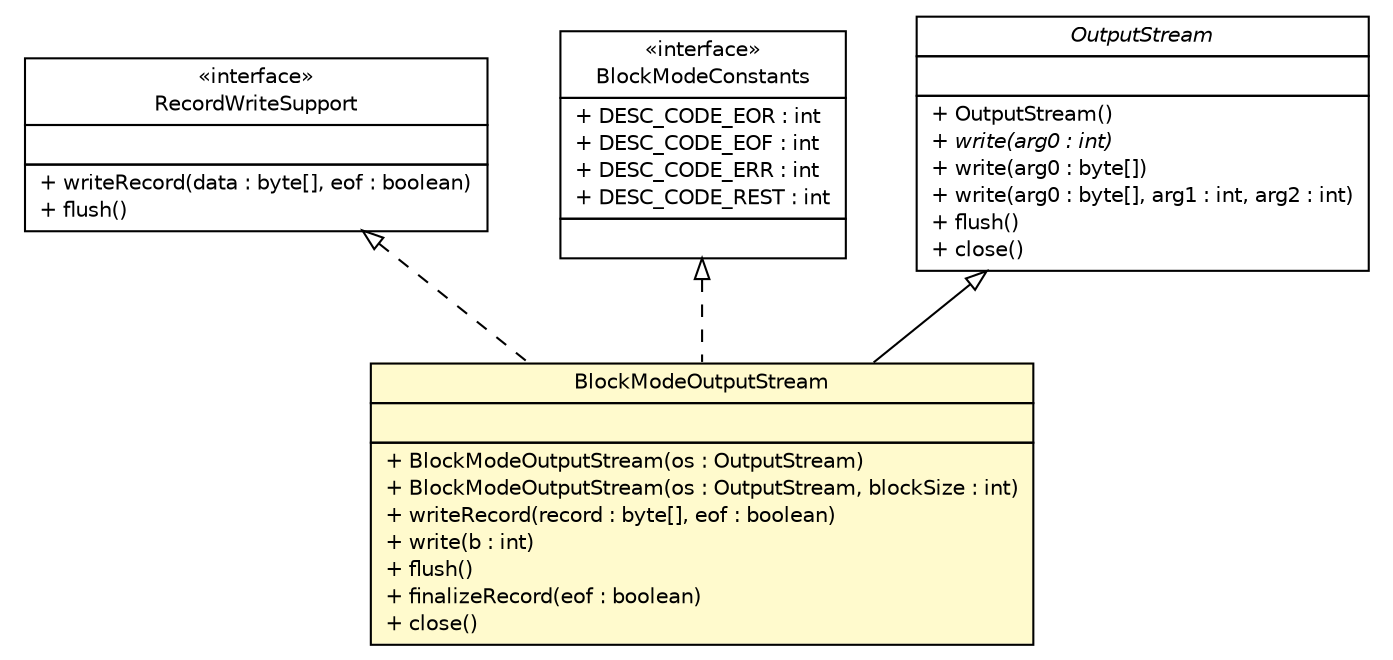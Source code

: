 #!/usr/local/bin/dot
#
# Class diagram 
# Generated by UMLGraph version 5.1 (http://www.umlgraph.org/)
#

digraph G {
	edge [fontname="Helvetica",fontsize=10,labelfontname="Helvetica",labelfontsize=10];
	node [fontname="Helvetica",fontsize=10,shape=plaintext];
	nodesep=0.25;
	ranksep=0.5;
	// com.apporiented.hermesftp.streams.BlockModeOutputStream
	c5876 [label=<<table title="com.apporiented.hermesftp.streams.BlockModeOutputStream" border="0" cellborder="1" cellspacing="0" cellpadding="2" port="p" bgcolor="lemonChiffon" href="./BlockModeOutputStream.html">
		<tr><td><table border="0" cellspacing="0" cellpadding="1">
<tr><td align="center" balign="center"> BlockModeOutputStream </td></tr>
		</table></td></tr>
		<tr><td><table border="0" cellspacing="0" cellpadding="1">
<tr><td align="left" balign="left">  </td></tr>
		</table></td></tr>
		<tr><td><table border="0" cellspacing="0" cellpadding="1">
<tr><td align="left" balign="left"> + BlockModeOutputStream(os : OutputStream) </td></tr>
<tr><td align="left" balign="left"> + BlockModeOutputStream(os : OutputStream, blockSize : int) </td></tr>
<tr><td align="left" balign="left"> + writeRecord(record : byte[], eof : boolean) </td></tr>
<tr><td align="left" balign="left"> + write(b : int) </td></tr>
<tr><td align="left" balign="left"> + flush() </td></tr>
<tr><td align="left" balign="left"> + finalizeRecord(eof : boolean) </td></tr>
<tr><td align="left" balign="left"> + close() </td></tr>
		</table></td></tr>
		</table>>, fontname="Helvetica", fontcolor="black", fontsize=10.0];
	// com.apporiented.hermesftp.streams.RecordWriteSupport
	c5877 [label=<<table title="com.apporiented.hermesftp.streams.RecordWriteSupport" border="0" cellborder="1" cellspacing="0" cellpadding="2" port="p" href="./RecordWriteSupport.html">
		<tr><td><table border="0" cellspacing="0" cellpadding="1">
<tr><td align="center" balign="center"> &#171;interface&#187; </td></tr>
<tr><td align="center" balign="center"> RecordWriteSupport </td></tr>
		</table></td></tr>
		<tr><td><table border="0" cellspacing="0" cellpadding="1">
<tr><td align="left" balign="left">  </td></tr>
		</table></td></tr>
		<tr><td><table border="0" cellspacing="0" cellpadding="1">
<tr><td align="left" balign="left"> + writeRecord(data : byte[], eof : boolean) </td></tr>
<tr><td align="left" balign="left"> + flush() </td></tr>
		</table></td></tr>
		</table>>, fontname="Helvetica", fontcolor="black", fontsize=10.0];
	// com.apporiented.hermesftp.streams.BlockModeConstants
	c5882 [label=<<table title="com.apporiented.hermesftp.streams.BlockModeConstants" border="0" cellborder="1" cellspacing="0" cellpadding="2" port="p" href="./BlockModeConstants.html">
		<tr><td><table border="0" cellspacing="0" cellpadding="1">
<tr><td align="center" balign="center"> &#171;interface&#187; </td></tr>
<tr><td align="center" balign="center"> BlockModeConstants </td></tr>
		</table></td></tr>
		<tr><td><table border="0" cellspacing="0" cellpadding="1">
<tr><td align="left" balign="left"> + DESC_CODE_EOR : int </td></tr>
<tr><td align="left" balign="left"> + DESC_CODE_EOF : int </td></tr>
<tr><td align="left" balign="left"> + DESC_CODE_ERR : int </td></tr>
<tr><td align="left" balign="left"> + DESC_CODE_REST : int </td></tr>
		</table></td></tr>
		<tr><td><table border="0" cellspacing="0" cellpadding="1">
<tr><td align="left" balign="left">  </td></tr>
		</table></td></tr>
		</table>>, fontname="Helvetica", fontcolor="black", fontsize=10.0];
	//com.apporiented.hermesftp.streams.BlockModeOutputStream extends java.io.OutputStream
	c5973:p -> c5876:p [dir=back,arrowtail=empty];
	//com.apporiented.hermesftp.streams.BlockModeOutputStream implements com.apporiented.hermesftp.streams.BlockModeConstants
	c5882:p -> c5876:p [dir=back,arrowtail=empty,style=dashed];
	//com.apporiented.hermesftp.streams.BlockModeOutputStream implements com.apporiented.hermesftp.streams.RecordWriteSupport
	c5877:p -> c5876:p [dir=back,arrowtail=empty,style=dashed];
	// java.io.OutputStream
	c5973 [label=<<table title="java.io.OutputStream" border="0" cellborder="1" cellspacing="0" cellpadding="2" port="p" href="http://java.sun.com/j2se/1.4.2/docs/api/java/io/OutputStream.html">
		<tr><td><table border="0" cellspacing="0" cellpadding="1">
<tr><td align="center" balign="center"><font face="Helvetica-Oblique"> OutputStream </font></td></tr>
		</table></td></tr>
		<tr><td><table border="0" cellspacing="0" cellpadding="1">
<tr><td align="left" balign="left">  </td></tr>
		</table></td></tr>
		<tr><td><table border="0" cellspacing="0" cellpadding="1">
<tr><td align="left" balign="left"> + OutputStream() </td></tr>
<tr><td align="left" balign="left"><font face="Helvetica-Oblique" point-size="10.0"> + write(arg0 : int) </font></td></tr>
<tr><td align="left" balign="left"> + write(arg0 : byte[]) </td></tr>
<tr><td align="left" balign="left"> + write(arg0 : byte[], arg1 : int, arg2 : int) </td></tr>
<tr><td align="left" balign="left"> + flush() </td></tr>
<tr><td align="left" balign="left"> + close() </td></tr>
		</table></td></tr>
		</table>>, fontname="Helvetica", fontcolor="black", fontsize=10.0];
}


